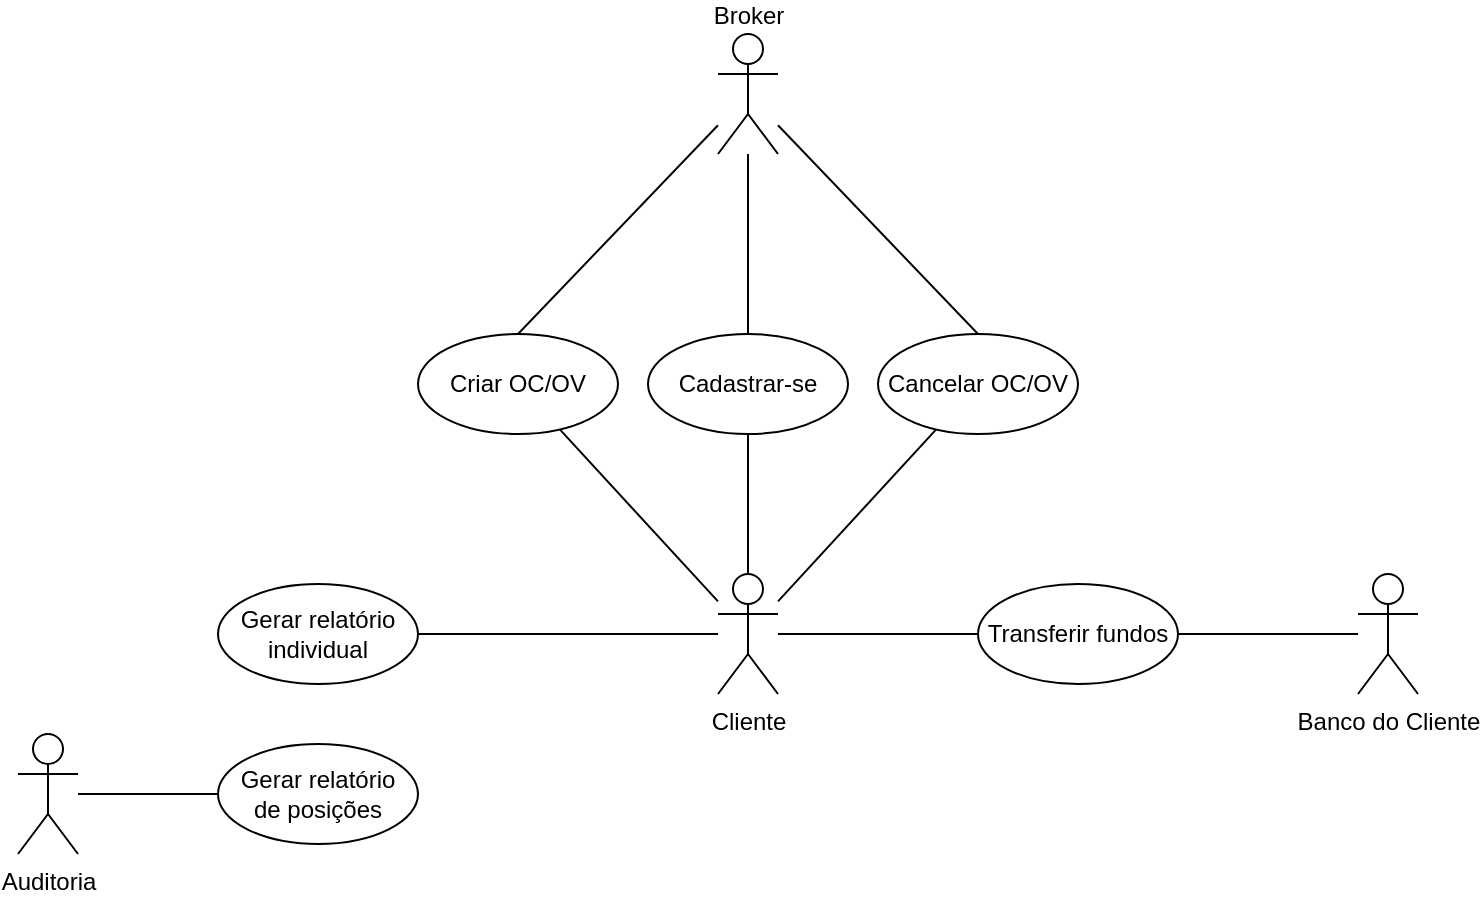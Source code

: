 <mxfile version="17.4.0" type="github">
  <diagram id="c8TGdQec6tF7wrgIHofe" name="Page-1">
    <mxGraphModel dx="1422" dy="737" grid="1" gridSize="10" guides="1" tooltips="1" connect="1" arrows="1" fold="1" page="1" pageScale="1" pageWidth="827" pageHeight="1169" math="0" shadow="0">
      <root>
        <mxCell id="0" />
        <mxCell id="1Xpu1dgELsKO12MA5Rzt-1" value="Untitled Layer" parent="0" />
        <mxCell id="1" value="CasosDeUso" parent="0" />
        <mxCell id="ArzWBIrQ2WOgxDdFeZIo-14" style="rounded=0;orthogonalLoop=1;jettySize=auto;html=1;endArrow=none;endFill=0;" parent="1" source="ArzWBIrQ2WOgxDdFeZIo-2" target="ArzWBIrQ2WOgxDdFeZIo-6" edge="1">
          <mxGeometry relative="1" as="geometry" />
        </mxCell>
        <mxCell id="ArzWBIrQ2WOgxDdFeZIo-16" style="edgeStyle=none;rounded=0;orthogonalLoop=1;jettySize=auto;html=1;endArrow=none;endFill=0;" parent="1" source="ArzWBIrQ2WOgxDdFeZIo-2" target="ArzWBIrQ2WOgxDdFeZIo-8" edge="1">
          <mxGeometry relative="1" as="geometry" />
        </mxCell>
        <mxCell id="ArzWBIrQ2WOgxDdFeZIo-17" style="edgeStyle=none;rounded=0;orthogonalLoop=1;jettySize=auto;html=1;endArrow=none;endFill=0;" parent="1" source="ArzWBIrQ2WOgxDdFeZIo-2" target="ArzWBIrQ2WOgxDdFeZIo-9" edge="1">
          <mxGeometry relative="1" as="geometry" />
        </mxCell>
        <mxCell id="ArzWBIrQ2WOgxDdFeZIo-19" style="edgeStyle=none;rounded=0;orthogonalLoop=1;jettySize=auto;html=1;endArrow=none;endFill=0;" parent="1" source="ArzWBIrQ2WOgxDdFeZIo-2" target="ArzWBIrQ2WOgxDdFeZIo-13" edge="1">
          <mxGeometry relative="1" as="geometry" />
        </mxCell>
        <mxCell id="ArzWBIrQ2WOgxDdFeZIo-2" value="Cliente" style="shape=umlActor;verticalLabelPosition=bottom;verticalAlign=top;html=1;outlineConnect=0;" parent="1" vertex="1">
          <mxGeometry x="390" y="320" width="30" height="60" as="geometry" />
        </mxCell>
        <mxCell id="ArzWBIrQ2WOgxDdFeZIo-21" style="edgeStyle=none;rounded=0;orthogonalLoop=1;jettySize=auto;html=1;endArrow=none;endFill=0;entryX=0.5;entryY=0;entryDx=0;entryDy=0;" parent="1" source="ArzWBIrQ2WOgxDdFeZIo-3" target="ArzWBIrQ2WOgxDdFeZIo-8" edge="1">
          <mxGeometry relative="1" as="geometry" />
        </mxCell>
        <mxCell id="ArzWBIrQ2WOgxDdFeZIo-23" style="edgeStyle=none;rounded=0;orthogonalLoop=1;jettySize=auto;html=1;entryX=0.5;entryY=0;entryDx=0;entryDy=0;endArrow=none;endFill=0;" parent="1" source="ArzWBIrQ2WOgxDdFeZIo-3" target="ArzWBIrQ2WOgxDdFeZIo-9" edge="1">
          <mxGeometry relative="1" as="geometry" />
        </mxCell>
        <mxCell id="ArzWBIrQ2WOgxDdFeZIo-27" style="edgeStyle=none;rounded=0;orthogonalLoop=1;jettySize=auto;html=1;endArrow=none;endFill=0;" parent="1" source="ArzWBIrQ2WOgxDdFeZIo-3" target="ArzWBIrQ2WOgxDdFeZIo-6" edge="1">
          <mxGeometry relative="1" as="geometry" />
        </mxCell>
        <mxCell id="ArzWBIrQ2WOgxDdFeZIo-3" value="Broker" style="shape=umlActor;verticalLabelPosition=top;verticalAlign=bottom;html=1;outlineConnect=0;labelPosition=center;align=center;" parent="1" vertex="1">
          <mxGeometry x="390" y="50" width="30" height="60" as="geometry" />
        </mxCell>
        <mxCell id="ArzWBIrQ2WOgxDdFeZIo-20" style="edgeStyle=none;rounded=0;orthogonalLoop=1;jettySize=auto;html=1;endArrow=none;endFill=0;" parent="1" source="ArzWBIrQ2WOgxDdFeZIo-4" target="ArzWBIrQ2WOgxDdFeZIo-13" edge="1">
          <mxGeometry relative="1" as="geometry" />
        </mxCell>
        <mxCell id="ArzWBIrQ2WOgxDdFeZIo-4" value="Banco do Cliente" style="shape=umlActor;verticalLabelPosition=bottom;verticalAlign=top;html=1;outlineConnect=0;" parent="1" vertex="1">
          <mxGeometry x="710" y="320" width="30" height="60" as="geometry" />
        </mxCell>
        <mxCell id="ArzWBIrQ2WOgxDdFeZIo-6" value="Cadastrar-se" style="ellipse;whiteSpace=wrap;html=1;" parent="1" vertex="1">
          <mxGeometry x="355" y="200" width="100" height="50" as="geometry" />
        </mxCell>
        <mxCell id="ArzWBIrQ2WOgxDdFeZIo-8" value="Cancelar OC/OV" style="ellipse;whiteSpace=wrap;html=1;" parent="1" vertex="1">
          <mxGeometry x="470" y="200" width="100" height="50" as="geometry" />
        </mxCell>
        <mxCell id="ArzWBIrQ2WOgxDdFeZIo-9" value="Criar OC/OV" style="ellipse;whiteSpace=wrap;html=1;" parent="1" vertex="1">
          <mxGeometry x="240" y="200" width="100" height="50" as="geometry" />
        </mxCell>
        <mxCell id="ArzWBIrQ2WOgxDdFeZIo-28" style="edgeStyle=none;rounded=0;orthogonalLoop=1;jettySize=auto;html=1;endArrow=none;endFill=0;" parent="1" source="ArzWBIrQ2WOgxDdFeZIo-11" target="ArzWBIrQ2WOgxDdFeZIo-2" edge="1">
          <mxGeometry relative="1" as="geometry" />
        </mxCell>
        <mxCell id="ArzWBIrQ2WOgxDdFeZIo-11" value="Gerar relatório individual" style="ellipse;whiteSpace=wrap;html=1;" parent="1" vertex="1">
          <mxGeometry x="140" y="325" width="100" height="50" as="geometry" />
        </mxCell>
        <mxCell id="ArzWBIrQ2WOgxDdFeZIo-13" value="Transferir fundos" style="ellipse;whiteSpace=wrap;html=1;" parent="1" vertex="1">
          <mxGeometry x="520" y="325" width="100" height="50" as="geometry" />
        </mxCell>
        <mxCell id="ArzWBIrQ2WOgxDdFeZIo-29" value="Gerar relatório &lt;br&gt;de posições" style="ellipse;whiteSpace=wrap;html=1;" parent="1" vertex="1">
          <mxGeometry x="140" y="405" width="100" height="50" as="geometry" />
        </mxCell>
        <mxCell id="ArzWBIrQ2WOgxDdFeZIo-31" style="edgeStyle=none;rounded=0;orthogonalLoop=1;jettySize=auto;html=1;endArrow=none;endFill=0;" parent="1" source="ArzWBIrQ2WOgxDdFeZIo-30" target="ArzWBIrQ2WOgxDdFeZIo-29" edge="1">
          <mxGeometry relative="1" as="geometry" />
        </mxCell>
        <mxCell id="ArzWBIrQ2WOgxDdFeZIo-30" value="Auditoria" style="shape=umlActor;verticalLabelPosition=bottom;verticalAlign=top;html=1;outlineConnect=0;" parent="1" vertex="1">
          <mxGeometry x="40" y="400" width="30" height="60" as="geometry" />
        </mxCell>
      </root>
    </mxGraphModel>
  </diagram>
</mxfile>
